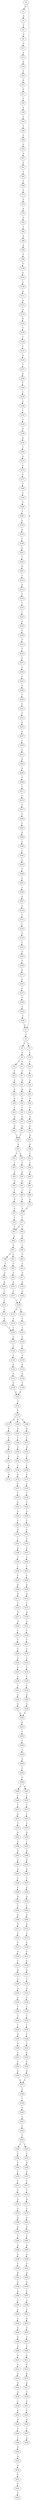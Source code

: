 strict digraph  {
	S0 -> S1 [ label = G ];
	S0 -> S2 [ label = A ];
	S1 -> S3 [ label = A ];
	S2 -> S4 [ label = C ];
	S3 -> S5 [ label = C ];
	S4 -> S6 [ label = C ];
	S4 -> S7 [ label = T ];
	S5 -> S8 [ label = G ];
	S6 -> S9 [ label = G ];
	S7 -> S10 [ label = C ];
	S8 -> S11 [ label = G ];
	S9 -> S12 [ label = T ];
	S9 -> S13 [ label = A ];
	S10 -> S14 [ label = T ];
	S11 -> S15 [ label = A ];
	S12 -> S16 [ label = T ];
	S13 -> S17 [ label = T ];
	S14 -> S18 [ label = T ];
	S15 -> S19 [ label = G ];
	S16 -> S20 [ label = A ];
	S17 -> S21 [ label = A ];
	S18 -> S22 [ label = A ];
	S19 -> S23 [ label = G ];
	S20 -> S24 [ label = A ];
	S21 -> S25 [ label = A ];
	S22 -> S26 [ label = G ];
	S23 -> S27 [ label = A ];
	S24 -> S28 [ label = G ];
	S25 -> S29 [ label = G ];
	S26 -> S30 [ label = A ];
	S27 -> S31 [ label = C ];
	S28 -> S32 [ label = T ];
	S29 -> S33 [ label = T ];
	S30 -> S34 [ label = C ];
	S31 -> S35 [ label = C ];
	S32 -> S36 [ label = G ];
	S33 -> S37 [ label = G ];
	S34 -> S38 [ label = G ];
	S35 -> S39 [ label = C ];
	S36 -> S40 [ label = G ];
	S37 -> S41 [ label = G ];
	S38 -> S42 [ label = G ];
	S39 -> S43 [ label = C ];
	S40 -> S44 [ label = T ];
	S41 -> S44 [ label = T ];
	S42 -> S45 [ label = G ];
	S43 -> S46 [ label = T ];
	S44 -> S47 [ label = A ];
	S45 -> S48 [ label = A ];
	S46 -> S49 [ label = C ];
	S47 -> S50 [ label = C ];
	S47 -> S51 [ label = T ];
	S48 -> S52 [ label = C ];
	S49 -> S53 [ label = C ];
	S50 -> S54 [ label = T ];
	S51 -> S55 [ label = T ];
	S52 -> S56 [ label = T ];
	S53 -> S57 [ label = G ];
	S54 -> S58 [ label = A ];
	S55 -> S59 [ label = A ];
	S56 -> S60 [ label = A ];
	S57 -> S61 [ label = G ];
	S58 -> S62 [ label = G ];
	S59 -> S63 [ label = G ];
	S60 -> S64 [ label = G ];
	S61 -> S65 [ label = T ];
	S62 -> S66 [ label = T ];
	S63 -> S67 [ label = T ];
	S64 -> S68 [ label = T ];
	S65 -> S69 [ label = T ];
	S66 -> S70 [ label = G ];
	S67 -> S71 [ label = G ];
	S68 -> S72 [ label = G ];
	S69 -> S73 [ label = C ];
	S70 -> S74 [ label = G ];
	S71 -> S75 [ label = G ];
	S72 -> S74 [ label = G ];
	S73 -> S76 [ label = C ];
	S74 -> S77 [ label = T ];
	S75 -> S78 [ label = T ];
	S76 -> S79 [ label = A ];
	S77 -> S80 [ label = T ];
	S77 -> S81 [ label = C ];
	S78 -> S81 [ label = C ];
	S79 -> S82 [ label = G ];
	S80 -> S83 [ label = G ];
	S81 -> S84 [ label = G ];
	S82 -> S85 [ label = T ];
	S83 -> S86 [ label = T ];
	S84 -> S87 [ label = T ];
	S85 -> S88 [ label = A ];
	S86 -> S89 [ label = C ];
	S87 -> S90 [ label = T ];
	S87 -> S91 [ label = C ];
	S88 -> S92 [ label = G ];
	S89 -> S93 [ label = C ];
	S90 -> S94 [ label = C ];
	S91 -> S95 [ label = C ];
	S92 -> S96 [ label = T ];
	S93 -> S97 [ label = T ];
	S94 -> S98 [ label = T ];
	S95 -> S99 [ label = T ];
	S96 -> S100 [ label = C ];
	S97 -> S101 [ label = A ];
	S98 -> S102 [ label = A ];
	S99 -> S103 [ label = A ];
	S100 -> S104 [ label = G ];
	S101 -> S105 [ label = C ];
	S102 -> S106 [ label = C ];
	S103 -> S107 [ label = C ];
	S104 -> S108 [ label = T ];
	S105 -> S109 [ label = T ];
	S106 -> S110 [ label = T ];
	S107 -> S109 [ label = T ];
	S108 -> S111 [ label = A ];
	S109 -> S112 [ label = G ];
	S109 -> S113 [ label = C ];
	S110 -> S114 [ label = G ];
	S111 -> S115 [ label = A ];
	S112 -> S116 [ label = A ];
	S113 -> S117 [ label = C ];
	S114 -> S118 [ label = A ];
	S115 -> S119 [ label = A ];
	S116 -> S120 [ label = T ];
	S117 -> S121 [ label = T ];
	S118 -> S120 [ label = T ];
	S119 -> S122 [ label = A ];
	S120 -> S123 [ label = C ];
	S121 -> S124 [ label = C ];
	S122 -> S125 [ label = C ];
	S123 -> S126 [ label = C ];
	S124 -> S127 [ label = C ];
	S125 -> S128 [ label = C ];
	S126 -> S129 [ label = A ];
	S127 -> S130 [ label = A ];
	S128 -> S131 [ label = C ];
	S129 -> S132 [ label = A ];
	S130 -> S133 [ label = A ];
	S131 -> S134 [ label = G ];
	S132 -> S135 [ label = G ];
	S133 -> S136 [ label = G ];
	S134 -> S137 [ label = T ];
	S135 -> S138 [ label = G ];
	S136 -> S139 [ label = G ];
	S137 -> S140 [ label = G ];
	S138 -> S141 [ label = G ];
	S139 -> S141 [ label = G ];
	S140 -> S142 [ label = T ];
	S141 -> S143 [ label = G ];
	S142 -> S144 [ label = C ];
	S143 -> S145 [ label = T ];
	S144 -> S146 [ label = A ];
	S145 -> S147 [ label = A ];
	S145 -> S148 [ label = G ];
	S145 -> S149 [ label = C ];
	S146 -> S150 [ label = C ];
	S147 -> S151 [ label = G ];
	S148 -> S152 [ label = G ];
	S149 -> S153 [ label = G ];
	S150 -> S154 [ label = T ];
	S151 -> S155 [ label = T ];
	S152 -> S156 [ label = T ];
	S153 -> S157 [ label = T ];
	S154 -> S158 [ label = G ];
	S155 -> S159 [ label = G ];
	S156 -> S160 [ label = G ];
	S157 -> S161 [ label = G ];
	S158 -> S162 [ label = G ];
	S159 -> S163 [ label = C ];
	S160 -> S164 [ label = A ];
	S161 -> S165 [ label = T ];
	S162 -> S166 [ label = T ];
	S163 -> S167 [ label = C ];
	S164 -> S168 [ label = C ];
	S165 -> S169 [ label = C ];
	S166 -> S170 [ label = A ];
	S167 -> S171 [ label = A ];
	S168 -> S172 [ label = A ];
	S169 -> S173 [ label = A ];
	S170 -> S174 [ label = C ];
	S172 -> S175 [ label = C ];
	S173 -> S176 [ label = C ];
	S174 -> S177 [ label = C ];
	S175 -> S178 [ label = T ];
	S176 -> S179 [ label = T ];
	S177 -> S180 [ label = T ];
	S178 -> S181 [ label = C ];
	S179 -> S182 [ label = C ];
	S180 -> S183 [ label = C ];
	S181 -> S184 [ label = A ];
	S182 -> S185 [ label = G ];
	S183 -> S186 [ label = T ];
	S184 -> S187 [ label = T ];
	S185 -> S188 [ label = T ];
	S186 -> S189 [ label = T ];
	S187 -> S190 [ label = G ];
	S188 -> S191 [ label = G ];
	S189 -> S192 [ label = G ];
	S190 -> S193 [ label = T ];
	S191 -> S194 [ label = T ];
	S192 -> S195 [ label = G ];
	S193 -> S196 [ label = A ];
	S194 -> S197 [ label = A ];
	S195 -> S198 [ label = T ];
	S196 -> S199 [ label = T ];
	S197 -> S200 [ label = T ];
	S198 -> S201 [ label = G ];
	S199 -> S202 [ label = C ];
	S200 -> S203 [ label = T ];
	S201 -> S204 [ label = T ];
	S202 -> S205 [ label = T ];
	S203 -> S206 [ label = T ];
	S204 -> S207 [ label = A ];
	S205 -> S208 [ label = A ];
	S206 -> S209 [ label = G ];
	S207 -> S210 [ label = T ];
	S208 -> S211 [ label = G ];
	S209 -> S212 [ label = G ];
	S210 -> S213 [ label = A ];
	S211 -> S214 [ label = T ];
	S212 -> S215 [ label = T ];
	S213 -> S216 [ label = T ];
	S214 -> S217 [ label = G ];
	S215 -> S218 [ label = G ];
	S216 -> S219 [ label = T ];
	S217 -> S220 [ label = A ];
	S218 -> S221 [ label = G ];
	S219 -> S222 [ label = T ];
	S220 -> S223 [ label = T ];
	S221 -> S224 [ label = T ];
	S222 -> S225 [ label = A ];
	S223 -> S226 [ label = T ];
	S224 -> S227 [ label = C ];
	S225 -> S228 [ label = T ];
	S226 -> S229 [ label = C ];
	S227 -> S230 [ label = C ];
	S228 -> S231 [ label = T ];
	S229 -> S232 [ label = T ];
	S230 -> S233 [ label = T ];
	S231 -> S234 [ label = T ];
	S232 -> S235 [ label = T ];
	S233 -> S236 [ label = T ];
	S234 -> S237 [ label = C ];
	S235 -> S238 [ label = C ];
	S236 -> S239 [ label = C ];
	S237 -> S240 [ label = C ];
	S238 -> S241 [ label = T ];
	S239 -> S242 [ label = T ];
	S240 -> S243 [ label = T ];
	S241 -> S244 [ label = A ];
	S242 -> S245 [ label = A ];
	S243 -> S246 [ label = G ];
	S244 -> S247 [ label = A ];
	S245 -> S248 [ label = A ];
	S246 -> S249 [ label = T ];
	S247 -> S250 [ label = G ];
	S248 -> S250 [ label = G ];
	S249 -> S251 [ label = C ];
	S250 -> S252 [ label = G ];
	S251 -> S253 [ label = T ];
	S252 -> S254 [ label = T ];
	S253 -> S255 [ label = A ];
	S254 -> S256 [ label = T ];
	S255 -> S257 [ label = A ];
	S256 -> S258 [ label = T ];
	S257 -> S259 [ label = C ];
	S258 -> S260 [ label = C ];
	S259 -> S261 [ label = C ];
	S260 -> S262 [ label = T ];
	S261 -> S263 [ label = A ];
	S262 -> S264 [ label = C ];
	S263 -> S265 [ label = G ];
	S264 -> S266 [ label = C ];
	S264 -> S267 [ label = A ];
	S265 -> S268 [ label = T ];
	S266 -> S269 [ label = C ];
	S267 -> S270 [ label = C ];
	S268 -> S271 [ label = C ];
	S269 -> S272 [ label = C ];
	S270 -> S273 [ label = C ];
	S271 -> S274 [ label = C ];
	S272 -> S275 [ label = C ];
	S273 -> S276 [ label = C ];
	S274 -> S277 [ label = T ];
	S275 -> S278 [ label = T ];
	S276 -> S279 [ label = C ];
	S277 -> S280 [ label = T ];
	S278 -> S281 [ label = A ];
	S279 -> S282 [ label = G ];
	S280 -> S283 [ label = C ];
	S281 -> S284 [ label = C ];
	S282 -> S285 [ label = C ];
	S283 -> S286 [ label = A ];
	S284 -> S287 [ label = A ];
	S285 -> S288 [ label = A ];
	S286 -> S289 [ label = T ];
	S287 -> S290 [ label = G ];
	S288 -> S291 [ label = G ];
	S289 -> S292 [ label = C ];
	S290 -> S293 [ label = A ];
	S291 -> S294 [ label = G ];
	S292 -> S295 [ label = A ];
	S293 -> S296 [ label = T ];
	S294 -> S297 [ label = T ];
	S295 -> S298 [ label = T ];
	S296 -> S299 [ label = C ];
	S297 -> S300 [ label = C ];
	S298 -> S301 [ label = G ];
	S299 -> S302 [ label = G ];
	S300 -> S303 [ label = G ];
	S301 -> S304 [ label = T ];
	S302 -> S305 [ label = T ];
	S303 -> S306 [ label = C ];
	S304 -> S307 [ label = A ];
	S305 -> S308 [ label = G ];
	S306 -> S309 [ label = G ];
	S307 -> S310 [ label = C ];
	S308 -> S311 [ label = A ];
	S309 -> S312 [ label = A ];
	S310 -> S313 [ label = C ];
	S311 -> S314 [ label = C ];
	S312 -> S315 [ label = C ];
	S313 -> S316 [ label = C ];
	S314 -> S317 [ label = C ];
	S315 -> S318 [ label = C ];
	S316 -> S319 [ label = G ];
	S317 -> S320 [ label = A ];
	S318 -> S321 [ label = C ];
	S319 -> S322 [ label = C ];
	S320 -> S323 [ label = C ];
	S321 -> S324 [ label = C ];
	S322 -> S325 [ label = A ];
	S323 -> S326 [ label = G ];
	S324 -> S327 [ label = G ];
	S325 -> S328 [ label = C ];
	S326 -> S329 [ label = T ];
	S327 -> S330 [ label = T ];
	S328 -> S331 [ label = A ];
	S329 -> S332 [ label = A ];
	S330 -> S333 [ label = A ];
	S331 -> S334 [ label = C ];
	S332 -> S335 [ label = C ];
	S333 -> S336 [ label = C ];
	S334 -> S337 [ label = C ];
	S335 -> S338 [ label = T ];
	S336 -> S339 [ label = C ];
	S337 -> S340 [ label = T ];
	S338 -> S341 [ label = C ];
	S339 -> S342 [ label = C ];
	S340 -> S343 [ label = C ];
	S341 -> S344 [ label = C ];
	S342 -> S345 [ label = C ];
	S343 -> S346 [ label = C ];
	S344 -> S347 [ label = T ];
	S345 -> S348 [ label = T ];
	S346 -> S2 [ label = A ];
	S347 -> S349 [ label = T ];
	S348 -> S350 [ label = T ];
	S349 -> S351 [ label = C ];
	S350 -> S352 [ label = C ];
	S351 -> S353 [ label = C ];
	S352 -> S354 [ label = C ];
	S353 -> S355 [ label = G ];
	S354 -> S356 [ label = G ];
	S355 -> S357 [ label = G ];
	S356 -> S357 [ label = G ];
	S357 -> S358 [ label = G ];
	S358 -> S359 [ label = T ];
	S359 -> S360 [ label = A ];
	S360 -> S361 [ label = C ];
	S361 -> S362 [ label = T ];
	S362 -> S363 [ label = C ];
	S363 -> S364 [ label = C ];
	S363 -> S365 [ label = T ];
	S364 -> S366 [ label = T ];
	S365 -> S367 [ label = T ];
	S366 -> S368 [ label = C ];
	S367 -> S369 [ label = A ];
	S368 -> S370 [ label = C ];
	S369 -> S371 [ label = C ];
	S370 -> S372 [ label = T ];
	S371 -> S373 [ label = T ];
	S372 -> S374 [ label = T ];
	S373 -> S375 [ label = T ];
	S374 -> S376 [ label = G ];
	S375 -> S377 [ label = A ];
	S376 -> S378 [ label = C ];
	S377 -> S379 [ label = C ];
	S378 -> S380 [ label = A ];
	S379 -> S381 [ label = G ];
	S380 -> S382 [ label = A ];
	S381 -> S383 [ label = A ];
	S382 -> S384 [ label = C ];
	S383 -> S385 [ label = C ];
	S384 -> S386 [ label = A ];
	S385 -> S387 [ label = A ];
	S386 -> S388 [ label = G ];
	S387 -> S389 [ label = G ];
	S388 -> S390 [ label = T ];
	S389 -> S391 [ label = T ];
	S390 -> S392 [ label = G ];
	S391 -> S393 [ label = G ];
	S392 -> S394 [ label = C ];
	S393 -> S395 [ label = C ];
	S394 -> S396 [ label = A ];
	S395 -> S397 [ label = T ];
	S396 -> S398 [ label = C ];
	S397 -> S399 [ label = C ];
	S398 -> S400 [ label = C ];
	S399 -> S401 [ label = C ];
	S400 -> S402 [ label = G ];
	S401 -> S403 [ label = G ];
	S402 -> S404 [ label = A ];
	S403 -> S405 [ label = A ];
	S404 -> S406 [ label = A ];
	S405 -> S407 [ label = C ];
	S406 -> S408 [ label = C ];
	S407 -> S409 [ label = C ];
	S408 -> S410 [ label = G ];
	S409 -> S411 [ label = G ];
	S410 -> S412 [ label = C ];
	S411 -> S413 [ label = C ];
	S412 -> S414 [ label = A ];
	S413 -> S415 [ label = A ];
	S414 -> S416 [ label = A ];
	S415 -> S417 [ label = A ];
	S416 -> S418 [ label = A ];
	S417 -> S419 [ label = C ];
	S418 -> S420 [ label = C ];
	S419 -> S421 [ label = C ];
	S420 -> S422 [ label = A ];
	S421 -> S423 [ label = T ];
	S422 -> S424 [ label = G ];
	S423 -> S425 [ label = G ];
	S424 -> S426 [ label = T ];
	S425 -> S427 [ label = T ];
	S426 -> S428 [ label = A ];
	S427 -> S429 [ label = A ];
	S428 -> S430 [ label = A ];
	S430 -> S431 [ label = A ];
	S431 -> S432 [ label = G ];
	S432 -> S433 [ label = A ];
	S433 -> S434 [ label = G ];
	S434 -> S435 [ label = G ];
}
